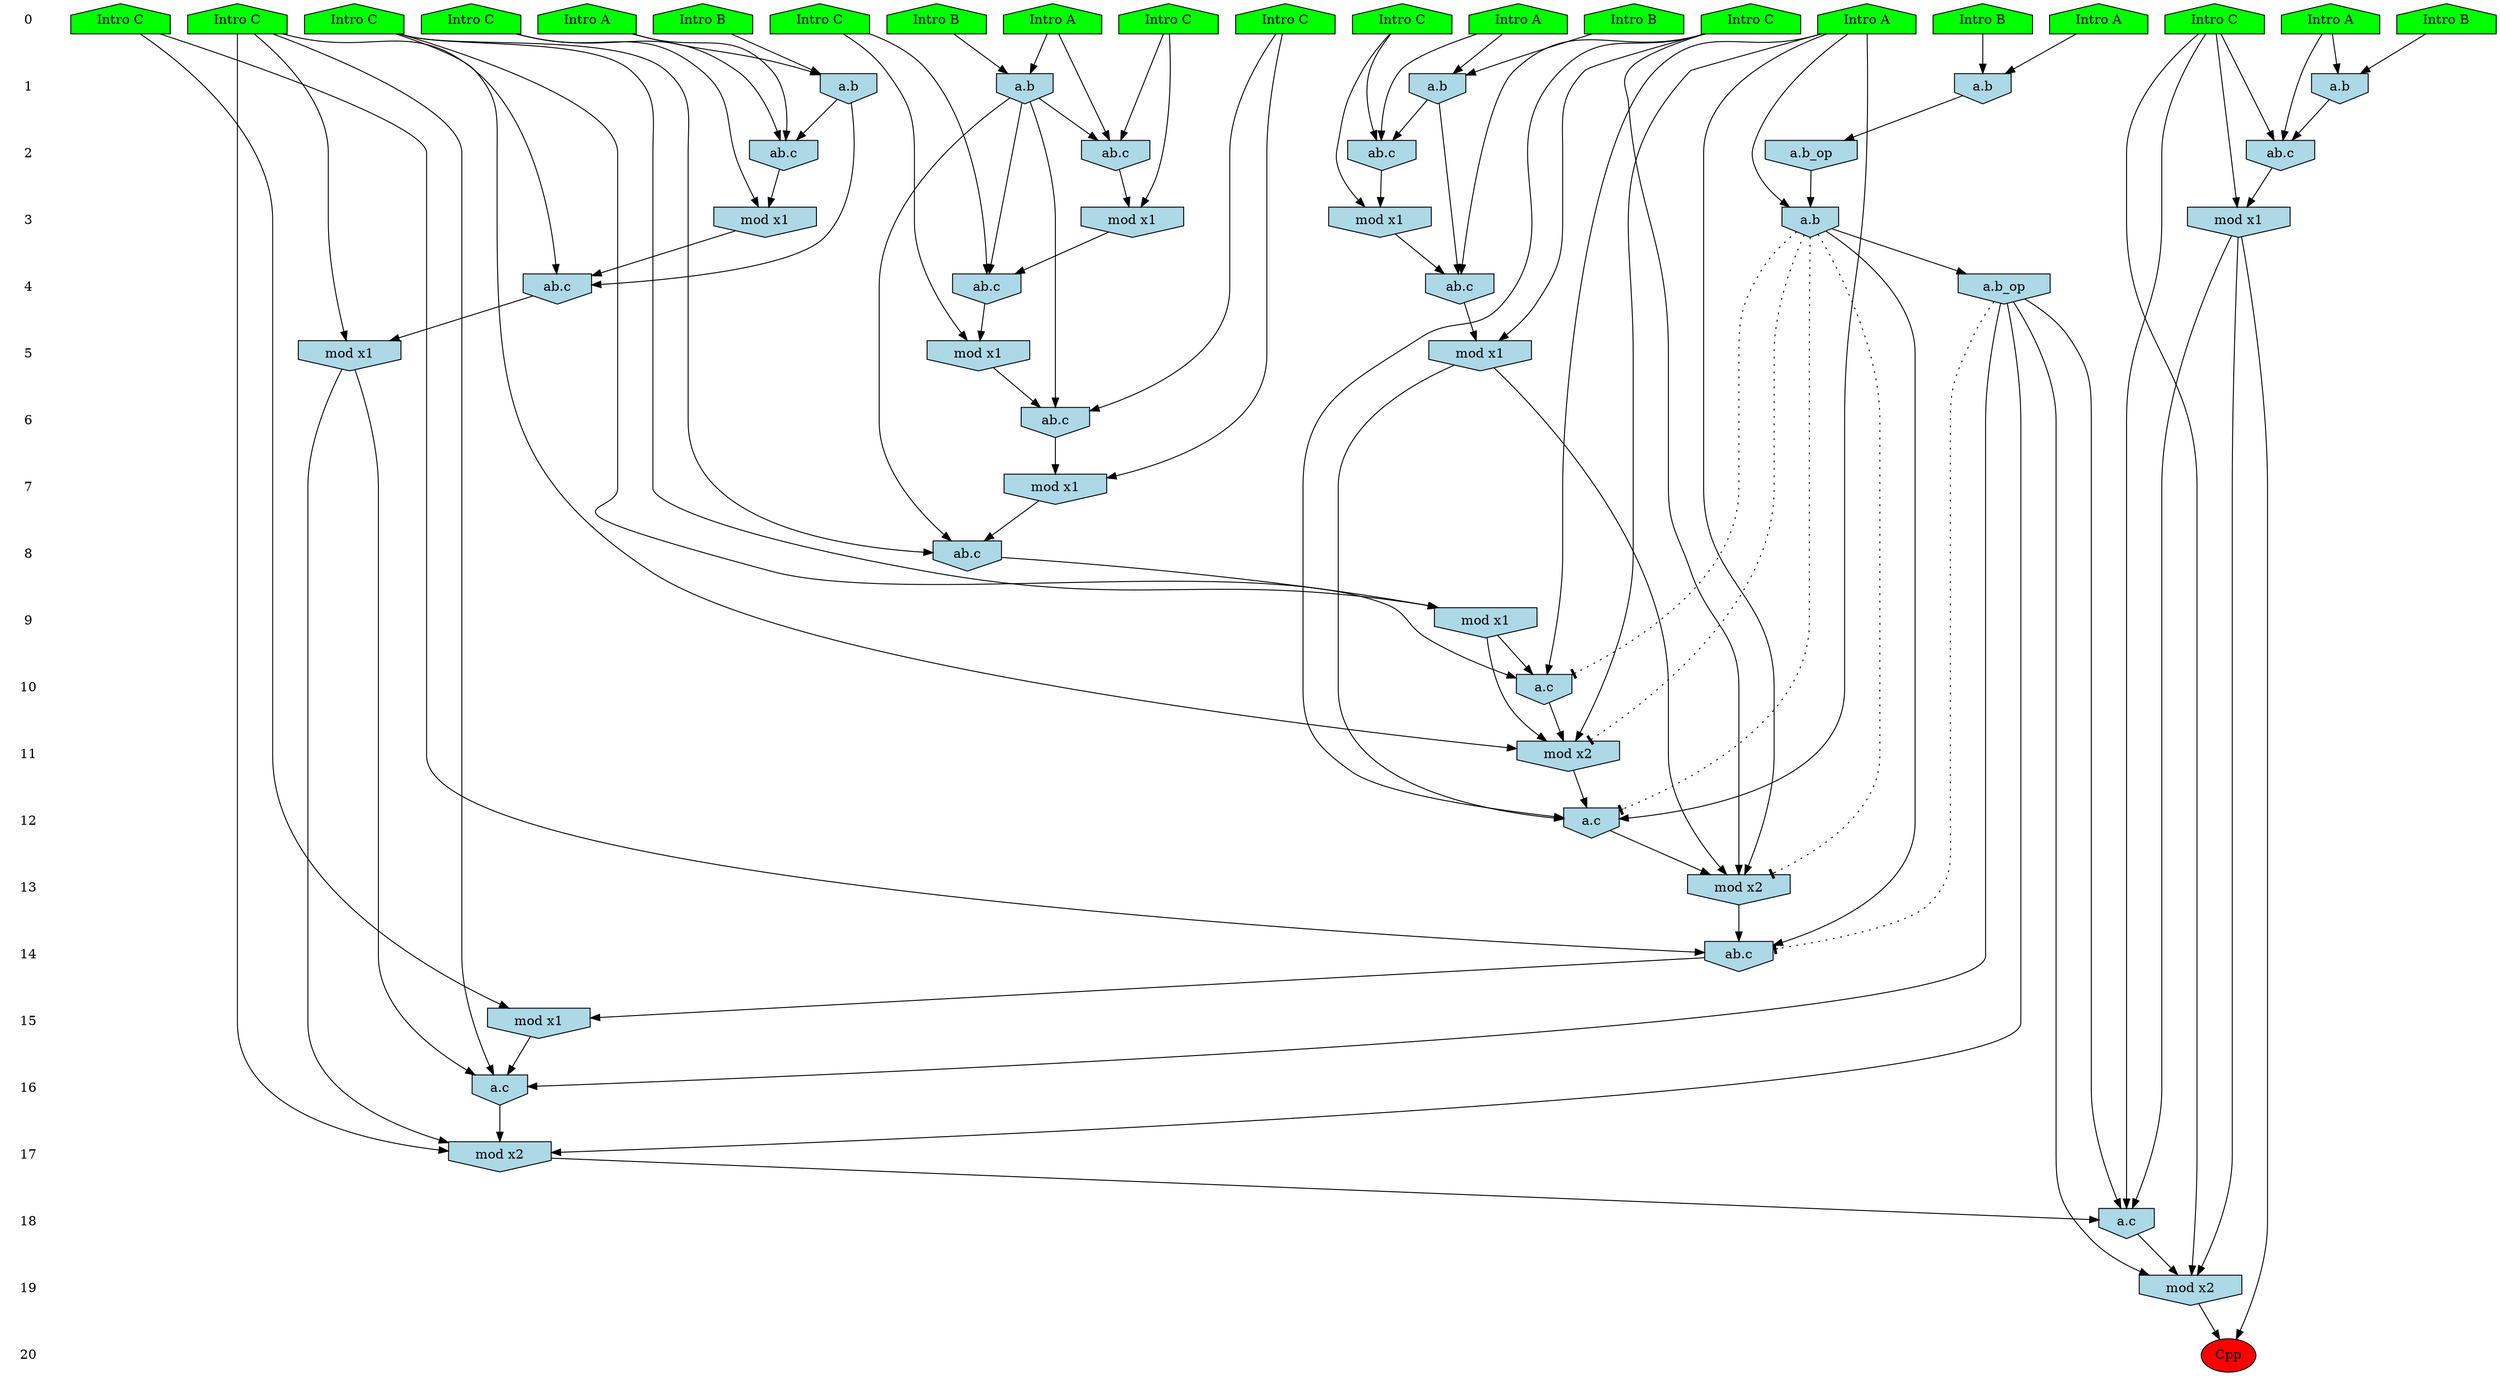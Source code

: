 /* Compression of 1 causal flows obtained in average at 1.726159E+01 t.u */
/* Compressed causal flows were: [3032] */
digraph G{
 ranksep=.5 ; 
{ rank = same ; "0" [shape=plaintext] ; node_1 [label ="Intro B", shape=house, style=filled, fillcolor=green] ;
node_2 [label ="Intro B", shape=house, style=filled, fillcolor=green] ;
node_3 [label ="Intro A", shape=house, style=filled, fillcolor=green] ;
node_4 [label ="Intro A", shape=house, style=filled, fillcolor=green] ;
node_5 [label ="Intro B", shape=house, style=filled, fillcolor=green] ;
node_6 [label ="Intro A", shape=house, style=filled, fillcolor=green] ;
node_7 [label ="Intro A", shape=house, style=filled, fillcolor=green] ;
node_8 [label ="Intro B", shape=house, style=filled, fillcolor=green] ;
node_9 [label ="Intro A", shape=house, style=filled, fillcolor=green] ;
node_10 [label ="Intro A", shape=house, style=filled, fillcolor=green] ;
node_11 [label ="Intro B", shape=house, style=filled, fillcolor=green] ;
node_12 [label ="Intro C", shape=house, style=filled, fillcolor=green] ;
node_13 [label ="Intro C", shape=house, style=filled, fillcolor=green] ;
node_14 [label ="Intro C", shape=house, style=filled, fillcolor=green] ;
node_15 [label ="Intro C", shape=house, style=filled, fillcolor=green] ;
node_16 [label ="Intro C", shape=house, style=filled, fillcolor=green] ;
node_17 [label ="Intro C", shape=house, style=filled, fillcolor=green] ;
node_18 [label ="Intro C", shape=house, style=filled, fillcolor=green] ;
node_19 [label ="Intro C", shape=house, style=filled, fillcolor=green] ;
node_20 [label ="Intro C", shape=house, style=filled, fillcolor=green] ;
node_21 [label ="Intro C", shape=house, style=filled, fillcolor=green] ;
}
{ rank = same ; "1" [shape=plaintext] ; node_22 [label="a.b", shape=invhouse, style=filled, fillcolor = lightblue] ;
node_23 [label="a.b", shape=invhouse, style=filled, fillcolor = lightblue] ;
node_35 [label="a.b", shape=invhouse, style=filled, fillcolor = lightblue] ;
node_37 [label="a.b", shape=invhouse, style=filled, fillcolor = lightblue] ;
node_39 [label="a.b", shape=invhouse, style=filled, fillcolor = lightblue] ;
}
{ rank = same ; "2" [shape=plaintext] ; node_24 [label="ab.c", shape=invhouse, style=filled, fillcolor = lightblue] ;
node_25 [label="ab.c", shape=invhouse, style=filled, fillcolor = lightblue] ;
node_38 [label="ab.c", shape=invhouse, style=filled, fillcolor = lightblue] ;
node_42 [label="ab.c", shape=invhouse, style=filled, fillcolor = lightblue] ;
node_44 [label="a.b_op", shape=invhouse, style=filled, fillcolor = lightblue] ;
}
{ rank = same ; "3" [shape=plaintext] ; node_26 [label="mod x1", shape=invhouse, style=filled, fillcolor = lightblue] ;
node_28 [label="mod x1", shape=invhouse, style=filled, fillcolor = lightblue] ;
node_40 [label="mod x1", shape=invhouse, style=filled, fillcolor = lightblue] ;
node_43 [label="mod x1", shape=invhouse, style=filled, fillcolor = lightblue] ;
node_50 [label="a.b", shape=invhouse, style=filled, fillcolor = lightblue] ;
}
{ rank = same ; "4" [shape=plaintext] ; node_27 [label="ab.c", shape=invhouse, style=filled, fillcolor = lightblue] ;
node_41 [label="ab.c", shape=invhouse, style=filled, fillcolor = lightblue] ;
node_45 [label="ab.c", shape=invhouse, style=filled, fillcolor = lightblue] ;
node_52 [label="a.b_op", shape=invhouse, style=filled, fillcolor = lightblue] ;
}
{ rank = same ; "5" [shape=plaintext] ; node_29 [label="mod x1", shape=invhouse, style=filled, fillcolor = lightblue] ;
node_46 [label="mod x1", shape=invhouse, style=filled, fillcolor = lightblue] ;
node_47 [label="mod x1", shape=invhouse, style=filled, fillcolor = lightblue] ;
}
{ rank = same ; "6" [shape=plaintext] ; node_30 [label="ab.c", shape=invhouse, style=filled, fillcolor = lightblue] ;
}
{ rank = same ; "7" [shape=plaintext] ; node_31 [label="mod x1", shape=invhouse, style=filled, fillcolor = lightblue] ;
}
{ rank = same ; "8" [shape=plaintext] ; node_32 [label="ab.c", shape=invhouse, style=filled, fillcolor = lightblue] ;
}
{ rank = same ; "9" [shape=plaintext] ; node_33 [label="mod x1", shape=invhouse, style=filled, fillcolor = lightblue] ;
}
{ rank = same ; "10" [shape=plaintext] ; node_34 [label="a.c", shape=invhouse, style=filled, fillcolor = lightblue] ;
}
{ rank = same ; "11" [shape=plaintext] ; node_36 [label="mod x2", shape=invhouse, style=filled, fillcolor = lightblue] ;
}
{ rank = same ; "12" [shape=plaintext] ; node_48 [label="a.c", shape=invhouse, style=filled, fillcolor = lightblue] ;
}
{ rank = same ; "13" [shape=plaintext] ; node_49 [label="mod x2", shape=invhouse, style=filled, fillcolor = lightblue] ;
}
{ rank = same ; "14" [shape=plaintext] ; node_51 [label="ab.c", shape=invhouse, style=filled, fillcolor = lightblue] ;
}
{ rank = same ; "15" [shape=plaintext] ; node_53 [label="mod x1", shape=invhouse, style=filled, fillcolor = lightblue] ;
}
{ rank = same ; "16" [shape=plaintext] ; node_54 [label="a.c", shape=invhouse, style=filled, fillcolor = lightblue] ;
}
{ rank = same ; "17" [shape=plaintext] ; node_55 [label="mod x2", shape=invhouse, style=filled, fillcolor = lightblue] ;
}
{ rank = same ; "18" [shape=plaintext] ; node_56 [label="a.c", shape=invhouse, style=filled, fillcolor = lightblue] ;
}
{ rank = same ; "19" [shape=plaintext] ; node_57 [label="mod x2", shape=invhouse, style=filled, fillcolor = lightblue] ;
}
{ rank = same ; "20" [shape=plaintext] ; node_58 [label ="Cpp", style=filled, fillcolor=red] ;
}
"0" -> "1" [style="invis"]; 
"1" -> "2" [style="invis"]; 
"2" -> "3" [style="invis"]; 
"3" -> "4" [style="invis"]; 
"4" -> "5" [style="invis"]; 
"5" -> "6" [style="invis"]; 
"6" -> "7" [style="invis"]; 
"7" -> "8" [style="invis"]; 
"8" -> "9" [style="invis"]; 
"9" -> "10" [style="invis"]; 
"10" -> "11" [style="invis"]; 
"11" -> "12" [style="invis"]; 
"12" -> "13" [style="invis"]; 
"13" -> "14" [style="invis"]; 
"14" -> "15" [style="invis"]; 
"15" -> "16" [style="invis"]; 
"16" -> "17" [style="invis"]; 
"17" -> "18" [style="invis"]; 
"18" -> "19" [style="invis"]; 
"19" -> "20" [style="invis"]; 
node_8 -> node_22
node_10 -> node_22
node_5 -> node_23
node_6 -> node_23
node_10 -> node_24
node_19 -> node_24
node_22 -> node_24
node_6 -> node_25
node_14 -> node_25
node_23 -> node_25
node_19 -> node_26
node_24 -> node_26
node_21 -> node_27
node_22 -> node_27
node_26 -> node_27
node_14 -> node_28
node_25 -> node_28
node_21 -> node_29
node_27 -> node_29
node_13 -> node_30
node_22 -> node_30
node_29 -> node_30
node_13 -> node_31
node_30 -> node_31
node_12 -> node_32
node_22 -> node_32
node_31 -> node_32
node_12 -> node_33
node_32 -> node_33
node_4 -> node_34
node_12 -> node_34
node_33 -> node_34
node_2 -> node_35
node_3 -> node_35
node_4 -> node_36
node_12 -> node_36
node_33 -> node_36
node_34 -> node_36
node_7 -> node_37
node_11 -> node_37
node_7 -> node_38
node_15 -> node_38
node_37 -> node_38
node_1 -> node_39
node_9 -> node_39
node_15 -> node_40
node_38 -> node_40
node_17 -> node_41
node_37 -> node_41
node_40 -> node_41
node_9 -> node_42
node_18 -> node_42
node_39 -> node_42
node_18 -> node_43
node_42 -> node_43
node_35 -> node_44
node_16 -> node_45
node_39 -> node_45
node_43 -> node_45
node_16 -> node_46
node_45 -> node_46
node_17 -> node_47
node_41 -> node_47
node_4 -> node_48
node_17 -> node_48
node_36 -> node_48
node_47 -> node_48
node_4 -> node_49
node_17 -> node_49
node_47 -> node_49
node_48 -> node_49
node_4 -> node_50
node_44 -> node_50
node_20 -> node_51
node_49 -> node_51
node_50 -> node_51
node_50 -> node_52
node_20 -> node_53
node_51 -> node_53
node_16 -> node_54
node_46 -> node_54
node_52 -> node_54
node_53 -> node_54
node_16 -> node_55
node_46 -> node_55
node_52 -> node_55
node_54 -> node_55
node_14 -> node_56
node_28 -> node_56
node_52 -> node_56
node_55 -> node_56
node_14 -> node_57
node_28 -> node_57
node_52 -> node_57
node_56 -> node_57
node_28 -> node_58
node_57 -> node_58
node_50 -> node_49 [style=dotted, arrowhead = tee] 
node_50 -> node_48 [style=dotted, arrowhead = tee] 
node_50 -> node_36 [style=dotted, arrowhead = tee] 
node_50 -> node_34 [style=dotted, arrowhead = tee] 
node_52 -> node_51 [style=dotted, arrowhead = tee] 
}
/*
 Dot generation time: 0.001147
*/
